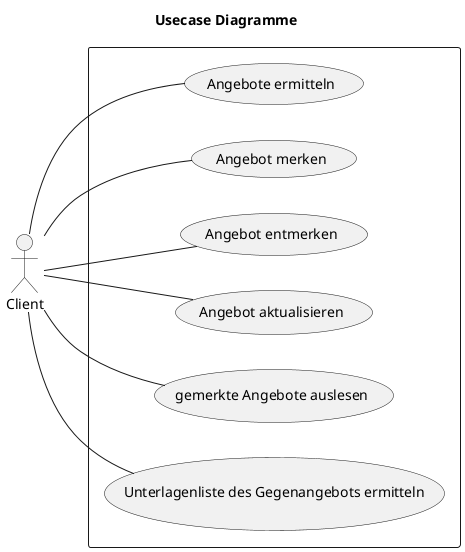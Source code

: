 @startuml
title Usecase Diagramme

left to right direction
skinparam packageStyle rectangle
actor Client as client

rectangle  {
  (Angebote ermitteln) as ermitteln
  client -- ermitteln
  (Angebot merken) as merken
  client -- merken
  'merken .> ermitteln: include

  ( Angebot entmerken ) as entmerken
  client -- entmerken
  'entmerken .> ermitteln: include
  ( Angebot aktualisieren ) as aktualsieren
  client -- aktualsieren
  'aktualsieren .> ermitteln: include
  client -- ( gemerkte Angebote auslesen )

  client -- ( Unterlagenliste des Gegenangebots ermitteln )
}

@enduml